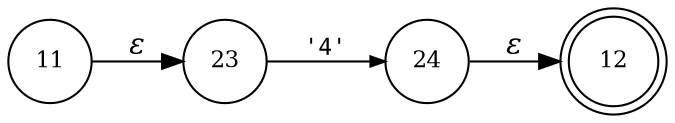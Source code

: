 digraph ATN {
rankdir=LR;
s12[fontsize=11, label="12", shape=doublecircle, fixedsize=true, width=.6];
s23[fontsize=11,label="23", shape=circle, fixedsize=true, width=.55, peripheries=1];
s24[fontsize=11,label="24", shape=circle, fixedsize=true, width=.55, peripheries=1];
s11[fontsize=11,label="11", shape=circle, fixedsize=true, width=.55, peripheries=1];
s11 -> s23 [fontname="Times-Italic", label="&epsilon;"];
s23 -> s24 [fontsize=11, fontname="Courier", arrowsize=.7, label = "'4'", arrowhead = normal];
s24 -> s12 [fontname="Times-Italic", label="&epsilon;"];
}
